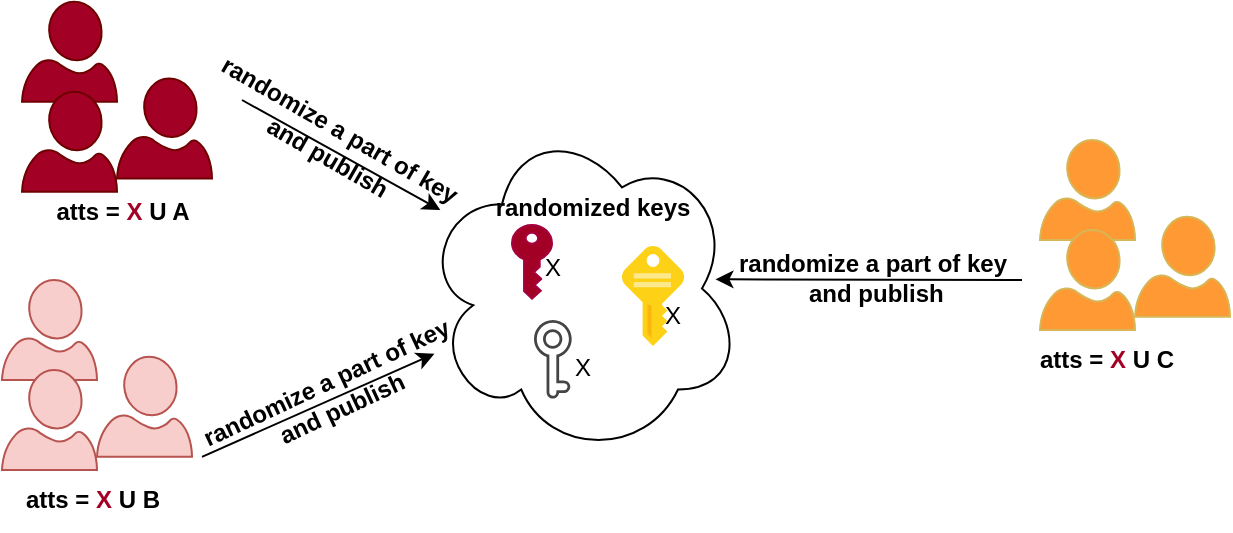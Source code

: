 <mxfile version="24.8.4">
  <diagram name="Page-1" id="iNv-rYqBdV9eewJ0w_0u">
    <mxGraphModel dx="956" dy="551" grid="1" gridSize="10" guides="1" tooltips="1" connect="1" arrows="1" fold="1" page="1" pageScale="1" pageWidth="827" pageHeight="1169" math="0" shadow="0">
      <root>
        <mxCell id="0" />
        <mxCell id="1" parent="0" />
        <mxCell id="wzSCYrbY1eyu4skBrsjd-1" value="" style="ellipse;shape=cloud;whiteSpace=wrap;html=1;" vertex="1" parent="1">
          <mxGeometry x="240" y="440" width="160" height="168.43" as="geometry" />
        </mxCell>
        <mxCell id="wzSCYrbY1eyu4skBrsjd-2" value="" style="verticalLabelPosition=bottom;html=1;verticalAlign=top;align=center;strokeColor=#6F0000;fillColor=#a20025;shape=mxgraph.azure.user;fontColor=#ffffff;" vertex="1" parent="1">
          <mxGeometry x="40" y="380.86" width="47.5" height="50" as="geometry" />
        </mxCell>
        <mxCell id="wzSCYrbY1eyu4skBrsjd-3" value="" style="verticalLabelPosition=bottom;html=1;verticalAlign=top;align=center;strokeColor=#6F0000;fillColor=#a20025;shape=mxgraph.azure.user;fontColor=#ffffff;" vertex="1" parent="1">
          <mxGeometry x="40" y="425.86" width="47.5" height="50" as="geometry" />
        </mxCell>
        <mxCell id="wzSCYrbY1eyu4skBrsjd-4" value="" style="verticalLabelPosition=bottom;html=1;verticalAlign=top;align=center;strokeColor=#6F0000;fillColor=#a20025;shape=mxgraph.azure.user;fontColor=#ffffff;" vertex="1" parent="1">
          <mxGeometry x="87.5" y="419.29" width="47.5" height="50" as="geometry" />
        </mxCell>
        <mxCell id="wzSCYrbY1eyu4skBrsjd-5" value="atts =&amp;nbsp;&lt;font color=&quot;#a20025&quot;&gt;X&lt;/font&gt; U B" style="text;html=1;align=center;verticalAlign=middle;resizable=0;points=[];autosize=1;strokeColor=none;fillColor=none;fontStyle=1" vertex="1" parent="1">
          <mxGeometry x="30" y="615" width="90" height="30" as="geometry" />
        </mxCell>
        <mxCell id="wzSCYrbY1eyu4skBrsjd-8" value="atts = &lt;font color=&quot;#a20025&quot;&gt;X&lt;/font&gt; U A" style="text;html=1;align=center;verticalAlign=middle;resizable=0;points=[];autosize=1;strokeColor=none;fillColor=none;fontStyle=1" vertex="1" parent="1">
          <mxGeometry x="45" y="470.86" width="90" height="30" as="geometry" />
        </mxCell>
        <mxCell id="wzSCYrbY1eyu4skBrsjd-31" value="" style="verticalLabelPosition=bottom;html=1;verticalAlign=top;align=center;strokeColor=#b85450;fillColor=#f8cecc;shape=mxgraph.azure.user;" vertex="1" parent="1">
          <mxGeometry x="30" y="520" width="47.5" height="50" as="geometry" />
        </mxCell>
        <mxCell id="wzSCYrbY1eyu4skBrsjd-32" value="" style="verticalLabelPosition=bottom;html=1;verticalAlign=top;align=center;strokeColor=#b85450;fillColor=#f8cecc;shape=mxgraph.azure.user;" vertex="1" parent="1">
          <mxGeometry x="30" y="565" width="47.5" height="50" as="geometry" />
        </mxCell>
        <mxCell id="wzSCYrbY1eyu4skBrsjd-33" value="" style="verticalLabelPosition=bottom;html=1;verticalAlign=top;align=center;strokeColor=#b85450;fillColor=#f8cecc;shape=mxgraph.azure.user;" vertex="1" parent="1">
          <mxGeometry x="77.5" y="558.43" width="47.5" height="50" as="geometry" />
        </mxCell>
        <mxCell id="wzSCYrbY1eyu4skBrsjd-37" value="" style="verticalLabelPosition=bottom;html=1;verticalAlign=top;align=center;strokeColor=#d6b656;fillColor=#FF9933;shape=mxgraph.azure.user;" vertex="1" parent="1">
          <mxGeometry x="549" y="450" width="47.5" height="50" as="geometry" />
        </mxCell>
        <mxCell id="wzSCYrbY1eyu4skBrsjd-38" value="" style="verticalLabelPosition=bottom;html=1;verticalAlign=top;align=center;strokeColor=#d6b656;fillColor=#FF9933;shape=mxgraph.azure.user;" vertex="1" parent="1">
          <mxGeometry x="549" y="495" width="47.5" height="50" as="geometry" />
        </mxCell>
        <mxCell id="wzSCYrbY1eyu4skBrsjd-39" value="" style="verticalLabelPosition=bottom;html=1;verticalAlign=top;align=center;strokeColor=#d6b656;fillColor=#FF9933;shape=mxgraph.azure.user;" vertex="1" parent="1">
          <mxGeometry x="596.5" y="488.43" width="47.5" height="50" as="geometry" />
        </mxCell>
        <mxCell id="wzSCYrbY1eyu4skBrsjd-40" value="atts =&amp;nbsp;&lt;font color=&quot;#a20025&quot;&gt;X&lt;/font&gt; U C" style="text;html=1;align=center;verticalAlign=middle;resizable=0;points=[];autosize=1;strokeColor=none;fillColor=none;fontStyle=1" vertex="1" parent="1">
          <mxGeometry x="537" y="545" width="90" height="30" as="geometry" />
        </mxCell>
        <mxCell id="wzSCYrbY1eyu4skBrsjd-41" value="" style="sketch=0;pointerEvents=1;shadow=0;dashed=0;html=1;strokeColor=#A50040;labelPosition=center;verticalLabelPosition=bottom;verticalAlign=top;outlineConnect=0;align=center;shape=mxgraph.office.security.key_permissions;fillColor=#A20025;rotation=0;fontColor=#ffffff;" vertex="1" parent="1">
          <mxGeometry x="285" y="492.44" width="20" height="36.85" as="geometry" />
        </mxCell>
        <mxCell id="wzSCYrbY1eyu4skBrsjd-42" value="X" style="text;html=1;align=center;verticalAlign=middle;resizable=0;points=[];autosize=1;strokeColor=none;fillColor=none;" vertex="1" parent="1">
          <mxGeometry x="290" y="499.29" width="30" height="30" as="geometry" />
        </mxCell>
        <mxCell id="wzSCYrbY1eyu4skBrsjd-43" value="randomized keys" style="text;html=1;align=center;verticalAlign=middle;resizable=0;points=[];autosize=1;strokeColor=none;fillColor=none;fontStyle=1" vertex="1" parent="1">
          <mxGeometry x="270" y="469.29" width="110" height="30" as="geometry" />
        </mxCell>
        <mxCell id="wzSCYrbY1eyu4skBrsjd-44" value="" style="sketch=0;pointerEvents=1;shadow=0;dashed=0;html=1;strokeColor=none;fillColor=#434445;aspect=fixed;labelPosition=center;verticalLabelPosition=bottom;verticalAlign=top;align=center;outlineConnect=0;shape=mxgraph.vvd.key;" vertex="1" parent="1">
          <mxGeometry x="296" y="540" width="18.86" height="39.29" as="geometry" />
        </mxCell>
        <mxCell id="wzSCYrbY1eyu4skBrsjd-46" value="" style="image;sketch=0;aspect=fixed;html=1;points=[];align=center;fontSize=12;image=img/lib/mscae/Key.svg;" vertex="1" parent="1">
          <mxGeometry x="340" y="503" width="31" height="50" as="geometry" />
        </mxCell>
        <mxCell id="wzSCYrbY1eyu4skBrsjd-47" value="X" style="text;html=1;align=center;verticalAlign=middle;resizable=0;points=[];autosize=1;strokeColor=none;fillColor=none;" vertex="1" parent="1">
          <mxGeometry x="305" y="549.29" width="30" height="30" as="geometry" />
        </mxCell>
        <mxCell id="wzSCYrbY1eyu4skBrsjd-48" value="X" style="text;html=1;align=center;verticalAlign=middle;resizable=0;points=[];autosize=1;strokeColor=none;fillColor=none;" vertex="1" parent="1">
          <mxGeometry x="350" y="523" width="30" height="30" as="geometry" />
        </mxCell>
        <mxCell id="wzSCYrbY1eyu4skBrsjd-49" value="" style="endArrow=classic;html=1;rounded=0;" edge="1" parent="1" target="wzSCYrbY1eyu4skBrsjd-1">
          <mxGeometry width="50" height="50" relative="1" as="geometry">
            <mxPoint x="150" y="430" as="sourcePoint" />
            <mxPoint x="200" y="390" as="targetPoint" />
          </mxGeometry>
        </mxCell>
        <mxCell id="wzSCYrbY1eyu4skBrsjd-50" value="" style="endArrow=classic;html=1;rounded=0;" edge="1" parent="1" target="wzSCYrbY1eyu4skBrsjd-1">
          <mxGeometry width="50" height="50" relative="1" as="geometry">
            <mxPoint x="130" y="608.43" as="sourcePoint" />
            <mxPoint x="228" y="656.43" as="targetPoint" />
          </mxGeometry>
        </mxCell>
        <mxCell id="wzSCYrbY1eyu4skBrsjd-51" value="" style="endArrow=classic;html=1;rounded=0;entryX=0.917;entryY=0.473;entryDx=0;entryDy=0;entryPerimeter=0;" edge="1" parent="1" target="wzSCYrbY1eyu4skBrsjd-1">
          <mxGeometry width="50" height="50" relative="1" as="geometry">
            <mxPoint x="540" y="520" as="sourcePoint" />
            <mxPoint x="410" y="520" as="targetPoint" />
          </mxGeometry>
        </mxCell>
        <mxCell id="wzSCYrbY1eyu4skBrsjd-52" value="randomize a part of key&lt;div&gt;&amp;nbsp;and publish&lt;/div&gt;" style="text;html=1;align=center;verticalAlign=middle;resizable=0;points=[];autosize=1;strokeColor=none;fillColor=none;fontStyle=1;rotation=30;" vertex="1" parent="1">
          <mxGeometry x="120" y="430.86" width="150" height="40" as="geometry" />
        </mxCell>
        <mxCell id="wzSCYrbY1eyu4skBrsjd-53" value="randomize a part of key&lt;div&gt;&amp;nbsp;and publish&lt;/div&gt;" style="text;html=1;align=center;verticalAlign=middle;resizable=0;points=[];autosize=1;strokeColor=none;fillColor=none;fontStyle=1;rotation=-25;" vertex="1" parent="1">
          <mxGeometry x="120" y="558.43" width="150" height="40" as="geometry" />
        </mxCell>
        <mxCell id="wzSCYrbY1eyu4skBrsjd-54" value="randomize a part of key&lt;div&gt;&amp;nbsp;and publish&lt;/div&gt;" style="text;html=1;align=center;verticalAlign=middle;resizable=0;points=[];autosize=1;strokeColor=none;fillColor=none;fontStyle=1;rotation=0;" vertex="1" parent="1">
          <mxGeometry x="390" y="499.29" width="150" height="40" as="geometry" />
        </mxCell>
      </root>
    </mxGraphModel>
  </diagram>
</mxfile>
